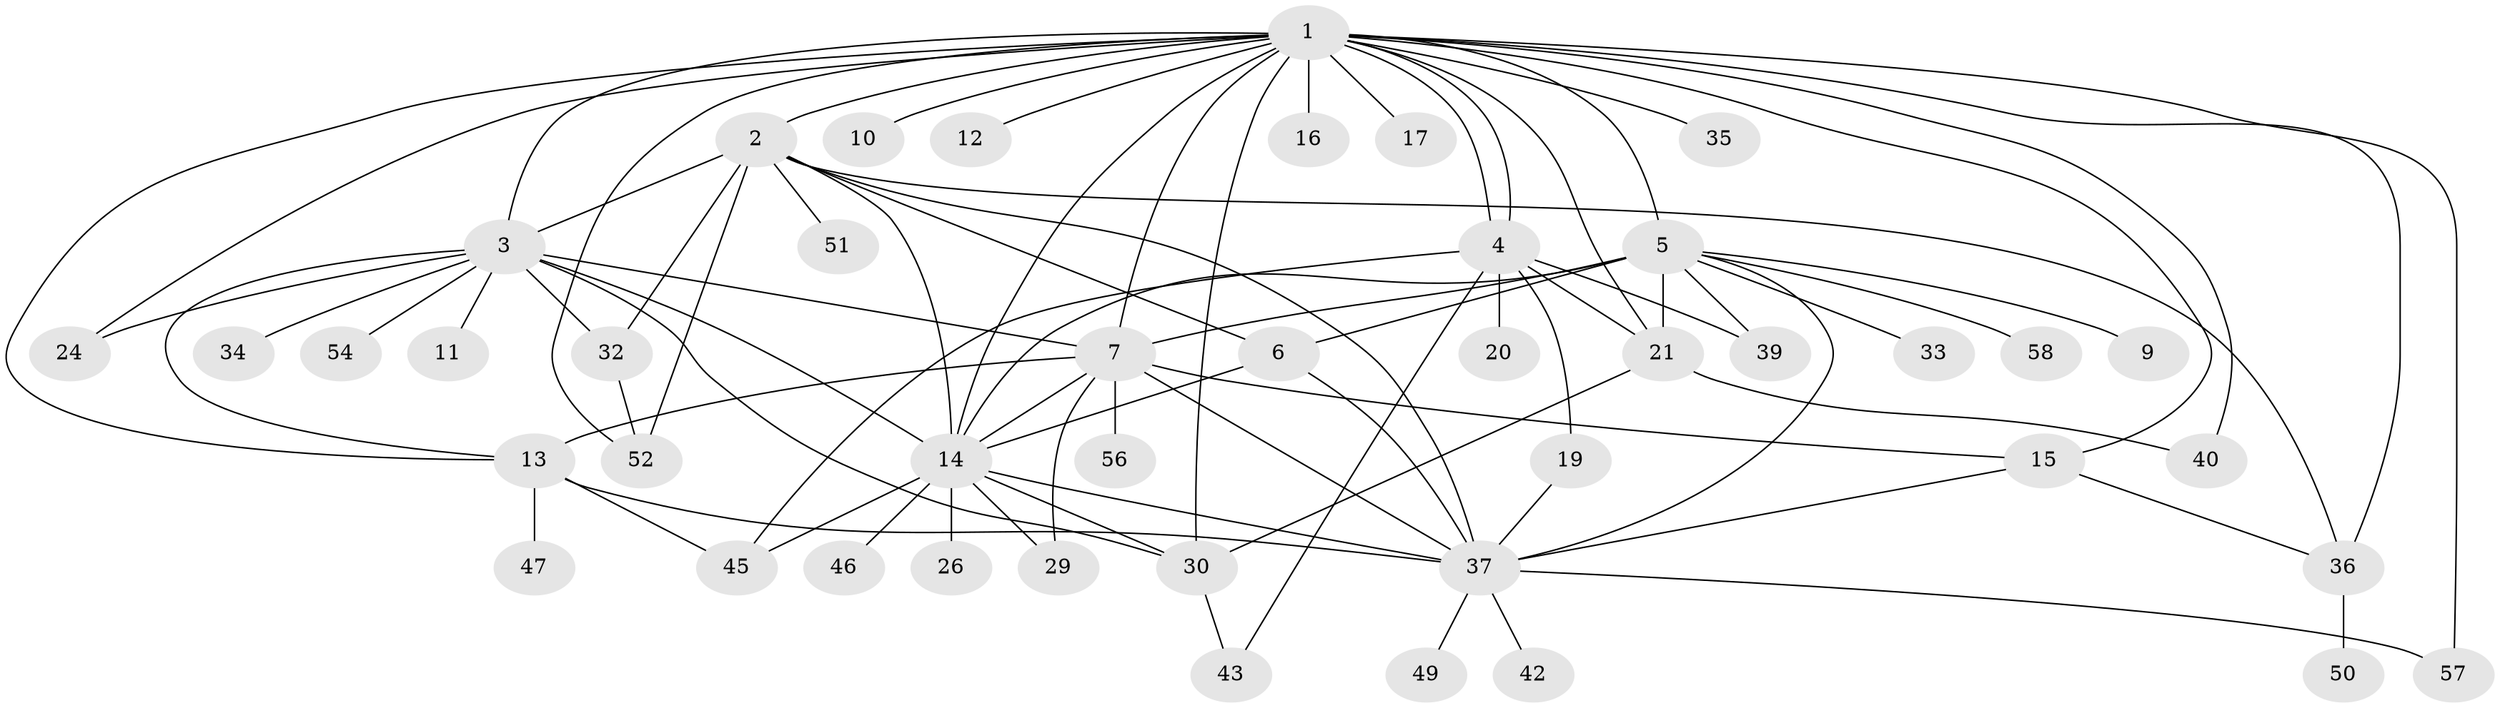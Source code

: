 // Generated by graph-tools (version 1.1) at 2025/51/02/27/25 19:51:56]
// undirected, 44 vertices, 81 edges
graph export_dot {
graph [start="1"]
  node [color=gray90,style=filled];
  1 [super="+8"];
  2 [super="+44"];
  3 [super="+27"];
  4 [super="+18"];
  5 [super="+48"];
  6 [super="+23"];
  7 [super="+53"];
  9;
  10;
  11;
  12;
  13 [super="+22"];
  14 [super="+31"];
  15 [super="+25"];
  16;
  17;
  19 [super="+28"];
  20;
  21;
  24;
  26;
  29;
  30 [super="+55"];
  32;
  33;
  34;
  35;
  36;
  37 [super="+38"];
  39;
  40 [super="+41"];
  42;
  43;
  45;
  46;
  47;
  49;
  50;
  51;
  52;
  54;
  56;
  57;
  58;
  1 -- 2;
  1 -- 3 [weight=2];
  1 -- 4;
  1 -- 4;
  1 -- 5 [weight=3];
  1 -- 10;
  1 -- 12;
  1 -- 13;
  1 -- 15;
  1 -- 16 [weight=2];
  1 -- 17;
  1 -- 21;
  1 -- 24;
  1 -- 35;
  1 -- 36;
  1 -- 52;
  1 -- 57;
  1 -- 30;
  1 -- 40;
  1 -- 14;
  1 -- 7;
  2 -- 3;
  2 -- 6;
  2 -- 32;
  2 -- 36;
  2 -- 52;
  2 -- 51;
  2 -- 14;
  2 -- 37;
  3 -- 7 [weight=2];
  3 -- 11;
  3 -- 14;
  3 -- 24;
  3 -- 32;
  3 -- 34;
  3 -- 54;
  3 -- 13;
  3 -- 30;
  4 -- 20;
  4 -- 21;
  4 -- 39;
  4 -- 43;
  4 -- 19;
  4 -- 45;
  5 -- 6;
  5 -- 7 [weight=2];
  5 -- 9;
  5 -- 14;
  5 -- 21;
  5 -- 33;
  5 -- 39;
  5 -- 58;
  5 -- 37;
  6 -- 14;
  6 -- 37;
  7 -- 14;
  7 -- 29;
  7 -- 37;
  7 -- 56;
  7 -- 13;
  7 -- 15;
  13 -- 37;
  13 -- 45;
  13 -- 47;
  14 -- 26;
  14 -- 29;
  14 -- 30;
  14 -- 37;
  14 -- 45;
  14 -- 46;
  15 -- 37;
  15 -- 36;
  19 -- 37;
  21 -- 30;
  21 -- 40;
  30 -- 43;
  32 -- 52;
  36 -- 50;
  37 -- 42;
  37 -- 49;
  37 -- 57;
}
